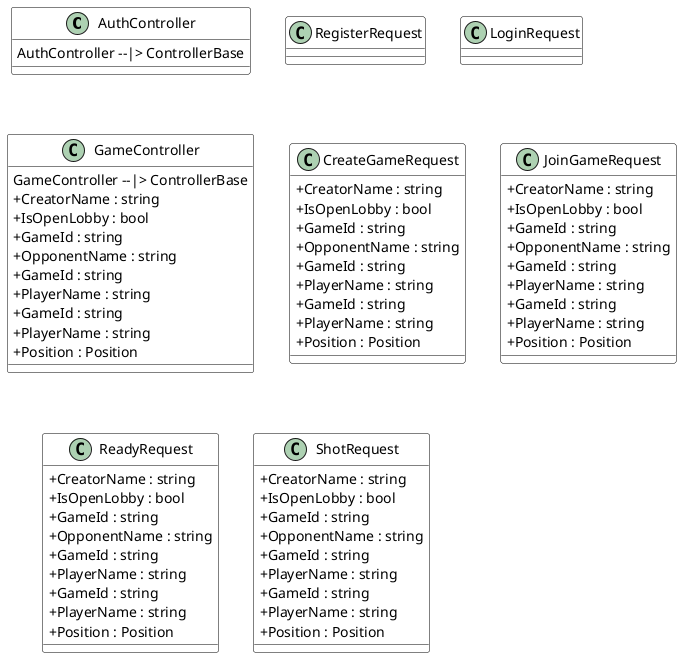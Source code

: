 @startuml
skinparam backgroundColor transparent
skinparam classAttributeIconSize 0
skinparam class {
  BackgroundColor white
  ArrowColor black
  BorderColor black
}
class AuthController {
AuthController --|> ControllerBase
}
class RegisterRequest {
}
class LoginRequest {
}
class GameController {
GameController --|> ControllerBase
  + CreatorName : string
  + IsOpenLobby : bool
  + GameId : string
  + OpponentName : string
  + GameId : string
  + PlayerName : string
  + GameId : string
  + PlayerName : string
  + Position : Position
}
class CreateGameRequest {
  + CreatorName : string
  + IsOpenLobby : bool
  + GameId : string
  + OpponentName : string
  + GameId : string
  + PlayerName : string
  + GameId : string
  + PlayerName : string
  + Position : Position
}
class JoinGameRequest {
  + CreatorName : string
  + IsOpenLobby : bool
  + GameId : string
  + OpponentName : string
  + GameId : string
  + PlayerName : string
  + GameId : string
  + PlayerName : string
  + Position : Position
}
class ReadyRequest {
  + CreatorName : string
  + IsOpenLobby : bool
  + GameId : string
  + OpponentName : string
  + GameId : string
  + PlayerName : string
  + GameId : string
  + PlayerName : string
  + Position : Position
}
class ShotRequest {
  + CreatorName : string
  + IsOpenLobby : bool
  + GameId : string
  + OpponentName : string
  + GameId : string
  + PlayerName : string
  + GameId : string
  + PlayerName : string
  + Position : Position
}
@enduml

